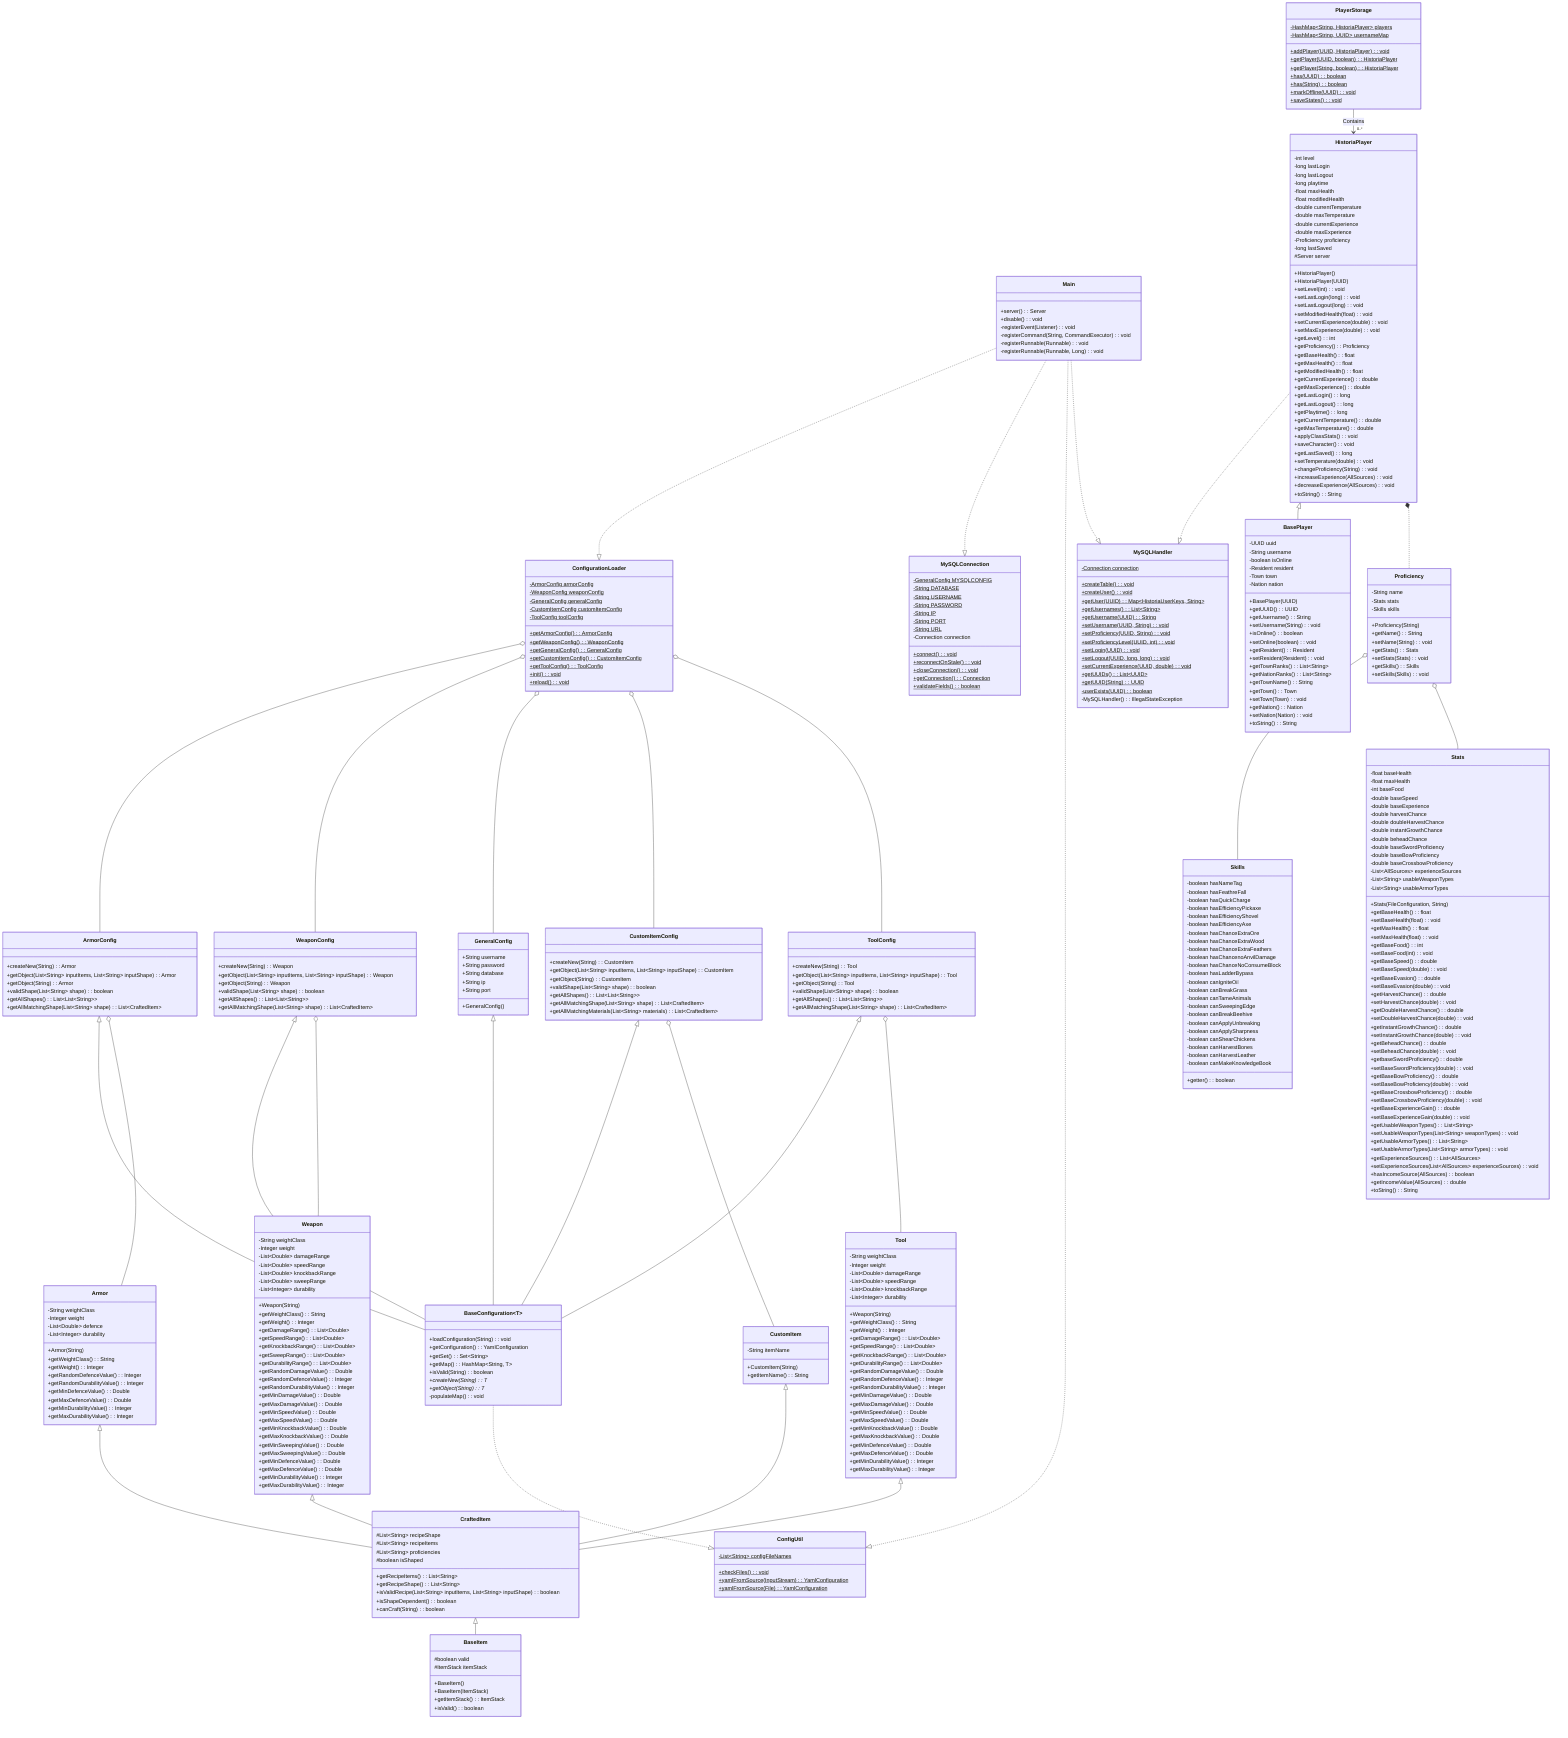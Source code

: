 classDiagram

    Main ..|> ConfigurationLoader
    Main ..|> MySQLConnection
    Main ..|> ConfigUtil
    Main ..|> MySQLHandler

    ConfigurationLoader o-- ArmorConfig
    ConfigurationLoader o-- WeaponConfig
    ConfigurationLoader o-- GeneralConfig
    ConfigurationLoader o-- CustomItemConfig
    ConfigurationLoader o-- ToolConfig

    BaseConfiguration~T~ ..|> ConfigUtil

    ArmorConfig <|-- BaseConfiguration
    WeaponConfig <|-- BaseConfiguration
    GeneralConfig <|-- BaseConfiguration
    CustomItemConfig <|-- BaseConfiguration
    ToolConfig <|-- BaseConfiguration

    ArmorConfig o-- Armor
    WeaponConfig o-- Weapon
    CustomItemConfig o-- CustomItem
    ToolConfig o-- Tool

    CraftedItem <|-- BaseItem

    Armor <|-- CraftedItem
    Weapon <|-- CraftedItem
    CustomItem <|-- CraftedItem
    Tool <|-- CraftedItem

    PlayerStorage --> "0..*" HistoriaPlayer : Contains
    HistoriaPlayer ..|> MySQLHandler
    HistoriaPlayer <|-- BasePlayer
    HistoriaPlayer *.. Proficiency
    Proficiency o-- Skills
    Proficiency o-- Stats


    class Main {

        +server() : Server
        +disable() : void
        -registerEvent(Listener) : void
        -registerCommand(String, CommandExecutor) : void
        -registerRunnable(Runnable) : void
        -registerRunnable(Runnable, Long) : void

    }

    class MySQLConnection {

        -GeneralConfig MYSQLCONFIG$
        -String DATABASE$
        -String USERNAME$
        -String PASSWORD$
        -String IP$
        -String PORT$
        -String URL$
        -Connection connection

        +connect()$ : void
        +reconnectOnStale()$ : void
        +closeConnection()$ : void
        +getConnection()$ : Connection
        +validateFields()$ : boolean
    }

    class MySQLHandler {

        -Connection connection$

        +createTable()$ : void
        +createUser()$ : void
        +getUser(UUID)$ : Map&lt;HistoriaUserKeys, String>
        +getUsernames()$ : List~String~
        +getUsername(UUID)$ : String
        +setUsername(UUID, String)$ : void
        +setProficiency(UUID, String)$ : void
        +setProficiencyLevel(UUID, int)$ : void
        +setLogin(UUID)$ : void
        +setLogout(UUID, long, long)$ : void
        +setCurrentExperience(UUID, double)$ : void
        +getUUIDs()$ : List~UUID~
        +getUUID(String)$ : UUID
        -userExists(UUID)$ : boolean
        -MySQLHandler() : IllegalStateException

    }

    class ConfigUtil {

        -List~String~ configFileNames$
        +checkFiles()$ : void
        +yamlFromSource(InputStream)$ : YamlConfiguration
        +yamlFromSource(File)$ : YamlConfiguration

    }

    class BaseConfiguration~T~ {

        +loadConfiguration(String) : void
        +getConfiguration() : YamlConfiguration
        +getSet() : Set~String~
        +getMap() : HashMap&lt;String, T>
        +isValid(String) : boolean
        +createNew(String) : T*
        +getObject(String) : T*
        -populateMap() : void

    }

    class ConfigurationLoader {

        -ArmorConfig armorConfig$
        -WeaponConfig weaponConfig$
        -GeneralConfig generalConfig$
        -CustomItemConfig customItemConfig$
        -ToolConfig toolConfig$

        +getArmorConfig()$ : ArmorConfig
        +getWeaponConfig()$ : WeaponConfig
        +getGeneralConfig()$ : GeneralConfig
        +getCustomItemConfig()$ : CustomItemConfig
        +getToolConfig()$ : ToolConfig

        +init()$ : void
        +reload()$ : void

    }

    class ArmorConfig {

        +createNew(String): Armor
        +getObject(List~String~ inputItems, List~String~ inputShape): Armor
        +getObject(String): Armor
        +validShape(List~String~ shape): boolean
        +getAllShapes(): List~List~String~~
        +getAllMatchingShape(List~String~ shape): List~CraftedItem~

    }


    class WeaponConfig {

        +createNew(String): Weapon
        +getObject(List~String~ inputItems, List~String~ inputShape): Weapon
        +getObject(String): Weapon
        +validShape(List~String~ shape): boolean
        +getAllShapes(): List~List~String~~
        +getAllMatchingShape(List~String~ shape): List~CraftedItem~

    }

    class GeneralConfig {

        +String username
        +String password
        +String database
        +String ip
        +String port

        +GeneralConfig()

    }

    class CustomItemConfig {

        +createNew(String): CustomItem
        +getObject(List~String~ inputItems, List~String~ inputShape): CustomItem
        +getObject(String): CustomItem
        +validShape(List~String~ shape): boolean
        +getAllShapes(): List~List~String~~
        +getAllMatchingShape(List~String~ shape): List~CraftedItem~
        +getAllMatchingMaterials(List~String~ materials): List~CraftedItem~

    }

    class ToolConfig {

        +createNew(String): Tool
        +getObject(List~String~ inputItems, List~String~ inputShape): Tool
        +getObject(String): Tool
        +validShape(List~String~ shape): boolean
        +getAllShapes(): List~List~String~~
        +getAllMatchingShape(List~String~ shape): List~CraftedItem~

    }

    class BaseItem {

        #boolean valid
        #ItemStack itemStack

        +BaseItem()
        +BaseItem(ItemStack)
        +getItemStack() : ItemStack
        +isValid() : boolean

    }

    class CraftedItem {

        #List~String~ recipeShape
        #List~String~ recipeItems
        #List~String~ proficiencies
        #boolean isShaped

        +getRecipeItems() : List~String~
        +getRecipeShape() : List~String~
        +isValidRecipe(List~String~ inputItems, List~String~ inputShape) : boolean
        +isShapeDependent() : boolean
        +canCraft(String) : boolean

    }

    class Armor {

        -String weightClass
        -Integer weight
        -List~Double~ defence
        -List~Integer~ durability

        +Armor(String)
        +getWeightClass() : String
        +getWeight() : Integer
        +getRandomDefenceValue() : Integer
        +getRandomDurabilityValue() : Integer
        +getMinDefenceValue() : Double
        +getMaxDefenceValue() : Double
        +getMinDurabilityValue() : Integer
        +getMaxDurabilityValue() : Integer

    }

    class Weapon {

        -String weightClass
        -Integer weight
        -List~Double~ damageRange
        -List~Double~ speedRange
        -List~Double~ knockbackRange
        -List~Double~ sweepRange
        -List~Integer~ durability

        +Weapon(String)
        +getWeightClass() : String
        +getWeight() : Integer
        +getDamageRange() : List~Double~
        +getSpeedRange() : List~Double~
        +getKnockbackRange() : List~Double~
        +getSweepRange() : List~Double~
        +getDurabilityRange() : List~Double~
        +getRandomDamageValue(): Double
        +getRandomDefenceValue() : Integer
        +getRandomDurabilityValue() : Integer
        +getMinDamageValue() : Double
        +getMaxDamageValue() : Double
        +getMinSpeedValue() : Double
        +getMaxSpeedValue() : Double
        +getMinKnockbackValue() : Double
        +getMaxKnockbackValue() : Double
        +getMinSweepingValue() : Double
        +getMaxSweepingValue() : Double
        +getMinDefenceValue() : Double
        +getMaxDefenceValue() : Double
        +getMinDurabilityValue() : Integer
        +getMaxDurabilityValue() : Integer

    }
    class CustomItem {

        -String itemName

        +CustomItem(String)
        +getItemName() : String


    }

    class Tool {

        -String weightClass
        -Integer weight
        -List~Double~ damageRange
        -List~Double~ speedRange
        -List~Double~ knockbackRange
        -List~Integer~ durability

        +Weapon(String)
        +getWeightClass() : String
        +getWeight() : Integer
        +getDamageRange() : List~Double~
        +getSpeedRange() : List~Double~
        +getKnockbackRange() : List~Double~
        +getDurabilityRange() : List~Double~
        +getRandomDamageValue(): Double
        +getRandomDefenceValue() : Integer
        +getRandomDurabilityValue() : Integer
        +getMinDamageValue() : Double
        +getMaxDamageValue() : Double
        +getMinSpeedValue() : Double
        +getMaxSpeedValue() : Double
        +getMinKnockbackValue() : Double
        +getMaxKnockbackValue() : Double
        +getMinDefenceValue() : Double
        +getMaxDefenceValue() : Double
        +getMinDurabilityValue() : Integer
        +getMaxDurabilityValue() : Integer

    }

    class ToolConfig


    class PlayerStorage {

        -HashMap&lt;String, HistoriaPlayer> players$
        -HashMap&lt;String, UUID> usernameMap$

        +addPlayer(UUID, HistoriaPlayer)$ : void
        +getPlayer(UUID, boolean)$ : HistoriaPlayer
        +getPlayer(String, boolean)$ : HistoriaPlayer
        +has(UUID)$ : boolean
        +has(String)$ : boolean
        +markOffline(UUID)$ : void
        +saveStates()$ : void

    }

    class BasePlayer {
        -UUID uuid
        -String username
        -boolean isOnline
        -Resident resident
        -Town town
        -Nation nation

        +BasePlayer(UUID)
        +getUUID(): UUID
        +getUsername(): String
        +setUsername(String): void
        +isOnline(): boolean
        +setOnline(boolean): void
        +getResident(): Resident
        +setResident(Resident): void
        +getTownRanks(): List~String~
        +getNationRanks(): List~String~
        +getTownName(): String
        +getTown(): Town
        +setTown(Town): void
        +getNation(): Nation
        +setNation(Nation): void
        +toString() : String
    }

    class HistoriaPlayer {

        -int level
        -long lastLogin
        -long lastLogout
        -long playtime
        -float maxHealth
        -float modifiedHealth
        -double currentTemperature
        -double maxTemperature
        -double currentExperience
        -double maxExperience
        -Proficiency proficiency
        -long lastSaved
        #Server server

        +HistoriaPlayer()
        +HistoriaPlayer(UUID)
        +setLevel(int) : void
        +setLastLogin(long) : void
        +setLastLogout(long) : void
        +setModifiedHealth(float) : void
        +setCurrentExperience(double) : void
        +setMaxExperience(double) : void
        +getLevel() : int
        +getProficiency() : Proficiency
        +getBaseHealth() : float
        +getMaxHealth() : float
        +getModifiedHealth() : float
        +getCurrentExperience() : double
        +getMaxExperience() : double
        +getLastLogin() : long
        +getLastLogout() : long
        +getPlaytime() : long
        +getCurrentTemperature() : double
        +getMaxTemperature() : double
        +applyClassStats() : void
        +saveCharacter() : void
        +getLastSaved() : long
        +setTemperature(double) : void
        +changeProficiency(String) : void
        +increaseExperience(AllSources): void
        +decreaseExperience(AllSources) : void
        +toString() : String

    }

    class Proficiency {

        -String name
        -Stats stats
        -Skills skills

        +Proficiency(String)
        +getName() : String
        +setName(String): void
        +getStats() : Stats
        +setStats(Stats) : void
        +getSkills() : Skills
        +setSkills(Skills): void

    }

    class Skills {

        -boolean hasNameTag
        -boolean hasFeathreFall
        -boolean hasQuickCharge
        -boolean hasEfficiencyPickaxe
        -boolean hasEfficiencyShovel
        -boolean hasEfficiencyAxe
        -boolean hasChanceExtraOre
        -boolean hasChanceExtraWood
        -boolean hasChanceExtraFeathers
        -boolean hasChancenoAnvilDamage
        -boolean hasChanceNoConsumeBlock
        -boolean hasLadderBypass
        -boolean canIgniteOil
        -boolean canBreakGrass
        -boolean canTameAnimals
        -boolean canSweepingEdge
        -boolean canBreakBeehive
        -boolean canApplyUnbreaking
        -boolean canApplySharpness
        -boolean canShearChickens
        -boolean canHarvestBones
        -boolean canHarvestLeather
        -boolean canMakeKnowledgeBook

        +getter() : boolean

    }

    class Stats {

        -float baseHealth
        -float maxHealth
        -int baseFood
        -double baseSpeed
        -double baseExperience
        -double harvestChance
        -double doubleHarvestChance
        -double instantGrowthChance
        -double beheadChance
        -double baseSwordProficiency
        -double baseBowProficiency
        -double baseCrossbowProficiency
        -List~AllSources~ experienceSources
        -List~String~ usableWeaponTypes
        -List~String~ usableArmorTypes

        +Stats(FileConfiguration, String)
        +getBaseHealth() : float
        +setBaseHealth(float) : void
        +getMaxHealth() : float
        +setMaxHealth(float) : void
        +getBaseFood() : int
        +setBaseFood(int) : void
        +getBaseSpeed() : double
        +setBaseSpeed(double) : void
        +getBaseEvasion() : double
        +setBaseEvasion(double) : void
        +getHarvestChance() : double
        +setHarvestChance(double) : void
        +getDoubleHarvestChance() : double
        +setDoubleHarvestChance(double) : void
        +getInstantGrowthChance() : double
        +setInstantGrowthChance(double) : void
        +getBeheadChance() : double
        +setBeheadChance(double) : void
        +getbaseSwordProficiency() : double
        +setBaseSwordProficiency(double) : void
        +getBaseBowProficiency() : double
        +setBaseBowProficiency(double) : void
        +getBaseCrossbowProficiency(): double
        +setBaseCrossbowProficiency(double) : void
        +getBaseExperienceGain() : double
        +setBaseExperienceGain(double) : void
        +getUsableWeaponTypes() : List~String~
        +setUsableWeaponTypes(List~String~ weaponTypes) : void
        +getUsableArmorTypes() : List~String~
        +setUsableArmorTypes(List~String~ armorTypes) : void
        +getExperienceSources() : List~AllSources~
        +setExperienceSources(List~AllSources~ experienceSources) : void
        +hasIncomeSource(AllSources) : boolean
        +getIncomeValue(AllSources) : double
        +toString() : String


    }
